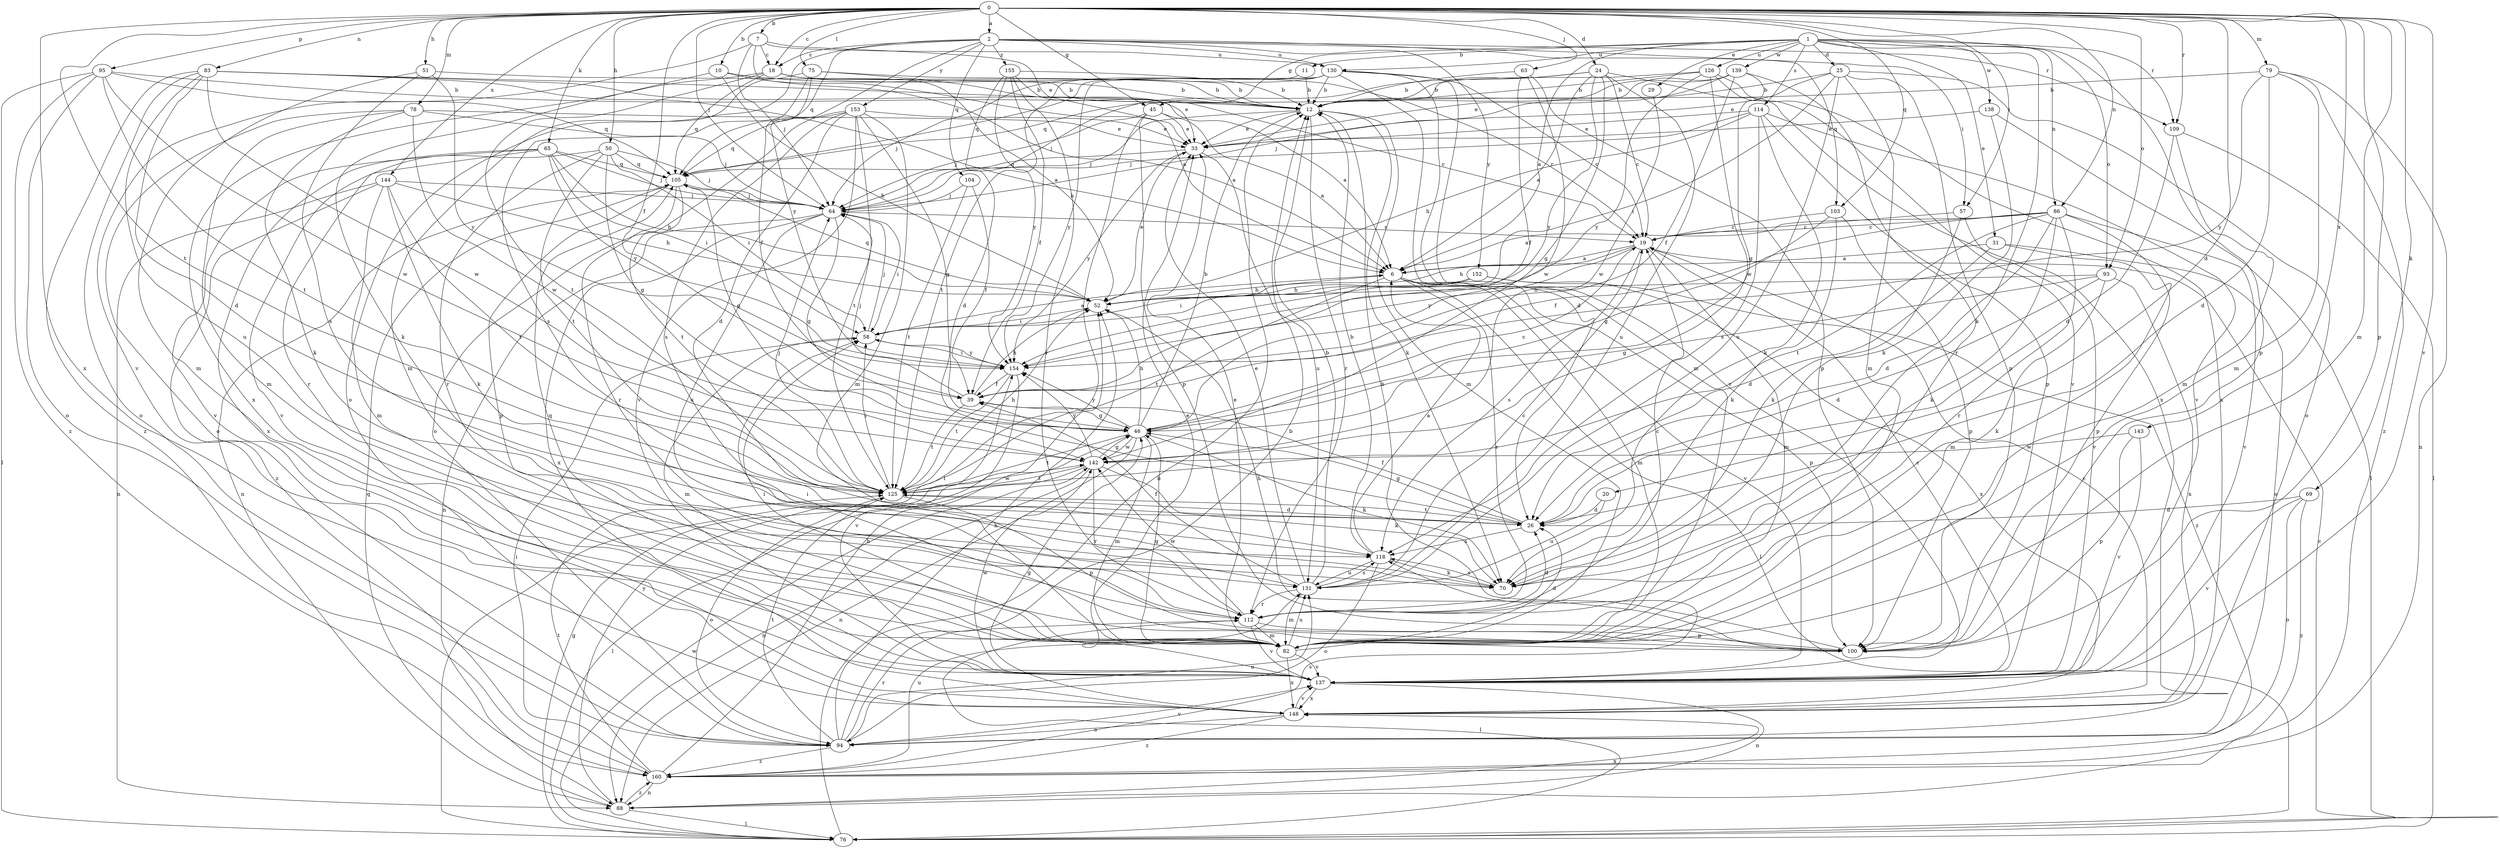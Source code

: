 strict digraph  {
0;
1;
2;
6;
7;
10;
11;
12;
18;
19;
20;
24;
25;
26;
29;
31;
33;
39;
45;
46;
50;
51;
52;
57;
58;
63;
64;
65;
69;
70;
75;
76;
78;
79;
82;
83;
86;
88;
93;
94;
95;
100;
103;
104;
105;
109;
112;
114;
118;
125;
126;
130;
131;
137;
138;
139;
142;
143;
144;
148;
152;
153;
154;
155;
160;
0 -> 2  [label=a];
0 -> 7  [label=b];
0 -> 10  [label=b];
0 -> 18  [label=c];
0 -> 20  [label=d];
0 -> 24  [label=d];
0 -> 39  [label=f];
0 -> 45  [label=g];
0 -> 50  [label=h];
0 -> 51  [label=h];
0 -> 57  [label=i];
0 -> 63  [label=j];
0 -> 64  [label=j];
0 -> 65  [label=k];
0 -> 69  [label=k];
0 -> 75  [label=l];
0 -> 78  [label=m];
0 -> 79  [label=m];
0 -> 82  [label=m];
0 -> 83  [label=n];
0 -> 86  [label=n];
0 -> 93  [label=o];
0 -> 95  [label=p];
0 -> 100  [label=p];
0 -> 103  [label=q];
0 -> 109  [label=r];
0 -> 125  [label=t];
0 -> 137  [label=v];
0 -> 143  [label=x];
0 -> 144  [label=x];
0 -> 148  [label=x];
1 -> 6  [label=a];
1 -> 11  [label=b];
1 -> 25  [label=d];
1 -> 29  [label=e];
1 -> 31  [label=e];
1 -> 45  [label=g];
1 -> 70  [label=k];
1 -> 86  [label=n];
1 -> 93  [label=o];
1 -> 100  [label=p];
1 -> 109  [label=r];
1 -> 114  [label=s];
1 -> 126  [label=u];
1 -> 130  [label=u];
1 -> 138  [label=w];
1 -> 139  [label=w];
2 -> 18  [label=c];
2 -> 57  [label=i];
2 -> 94  [label=o];
2 -> 103  [label=q];
2 -> 104  [label=q];
2 -> 105  [label=q];
2 -> 109  [label=r];
2 -> 130  [label=u];
2 -> 152  [label=y];
2 -> 153  [label=y];
2 -> 154  [label=y];
2 -> 155  [label=z];
6 -> 52  [label=h];
6 -> 76  [label=l];
6 -> 82  [label=m];
6 -> 100  [label=p];
6 -> 112  [label=r];
6 -> 125  [label=t];
6 -> 137  [label=v];
7 -> 6  [label=a];
7 -> 18  [label=c];
7 -> 33  [label=e];
7 -> 64  [label=j];
7 -> 130  [label=u];
7 -> 137  [label=v];
10 -> 6  [label=a];
10 -> 12  [label=b];
10 -> 52  [label=h];
10 -> 70  [label=k];
11 -> 12  [label=b];
11 -> 105  [label=q];
12 -> 33  [label=e];
12 -> 64  [label=j];
12 -> 70  [label=k];
12 -> 82  [label=m];
12 -> 112  [label=r];
18 -> 12  [label=b];
18 -> 19  [label=c];
18 -> 52  [label=h];
18 -> 105  [label=q];
18 -> 125  [label=t];
18 -> 148  [label=x];
19 -> 6  [label=a];
19 -> 52  [label=h];
19 -> 82  [label=m];
19 -> 118  [label=s];
19 -> 154  [label=y];
20 -> 26  [label=d];
20 -> 131  [label=u];
24 -> 6  [label=a];
24 -> 12  [label=b];
24 -> 19  [label=c];
24 -> 46  [label=g];
24 -> 64  [label=j];
24 -> 131  [label=u];
24 -> 148  [label=x];
24 -> 154  [label=y];
25 -> 12  [label=b];
25 -> 33  [label=e];
25 -> 58  [label=i];
25 -> 82  [label=m];
25 -> 94  [label=o];
25 -> 100  [label=p];
25 -> 131  [label=u];
26 -> 39  [label=f];
26 -> 46  [label=g];
26 -> 118  [label=s];
26 -> 125  [label=t];
29 -> 142  [label=w];
31 -> 6  [label=a];
31 -> 26  [label=d];
31 -> 82  [label=m];
31 -> 94  [label=o];
33 -> 105  [label=q];
33 -> 131  [label=u];
33 -> 154  [label=y];
39 -> 46  [label=g];
39 -> 52  [label=h];
39 -> 64  [label=j];
39 -> 125  [label=t];
45 -> 6  [label=a];
45 -> 33  [label=e];
45 -> 64  [label=j];
45 -> 76  [label=l];
45 -> 100  [label=p];
46 -> 12  [label=b];
46 -> 19  [label=c];
46 -> 52  [label=h];
46 -> 70  [label=k];
46 -> 82  [label=m];
46 -> 88  [label=n];
46 -> 105  [label=q];
46 -> 125  [label=t];
46 -> 142  [label=w];
46 -> 154  [label=y];
50 -> 46  [label=g];
50 -> 58  [label=i];
50 -> 64  [label=j];
50 -> 105  [label=q];
50 -> 112  [label=r];
50 -> 125  [label=t];
50 -> 137  [label=v];
51 -> 12  [label=b];
51 -> 82  [label=m];
51 -> 118  [label=s];
51 -> 154  [label=y];
52 -> 33  [label=e];
52 -> 58  [label=i];
52 -> 105  [label=q];
57 -> 19  [label=c];
57 -> 70  [label=k];
57 -> 137  [label=v];
58 -> 6  [label=a];
58 -> 64  [label=j];
58 -> 82  [label=m];
58 -> 154  [label=y];
63 -> 12  [label=b];
63 -> 39  [label=f];
63 -> 100  [label=p];
63 -> 142  [label=w];
64 -> 19  [label=c];
64 -> 46  [label=g];
64 -> 58  [label=i];
64 -> 88  [label=n];
64 -> 131  [label=u];
64 -> 148  [label=x];
65 -> 52  [label=h];
65 -> 58  [label=i];
65 -> 64  [label=j];
65 -> 105  [label=q];
65 -> 112  [label=r];
65 -> 137  [label=v];
65 -> 148  [label=x];
65 -> 154  [label=y];
69 -> 26  [label=d];
69 -> 94  [label=o];
69 -> 137  [label=v];
69 -> 160  [label=z];
70 -> 118  [label=s];
75 -> 6  [label=a];
75 -> 12  [label=b];
75 -> 39  [label=f];
75 -> 82  [label=m];
75 -> 118  [label=s];
76 -> 12  [label=b];
76 -> 19  [label=c];
76 -> 46  [label=g];
76 -> 142  [label=w];
78 -> 33  [label=e];
78 -> 64  [label=j];
78 -> 70  [label=k];
78 -> 82  [label=m];
78 -> 94  [label=o];
78 -> 142  [label=w];
79 -> 12  [label=b];
79 -> 26  [label=d];
79 -> 82  [label=m];
79 -> 88  [label=n];
79 -> 154  [label=y];
79 -> 160  [label=z];
82 -> 26  [label=d];
82 -> 33  [label=e];
82 -> 46  [label=g];
82 -> 58  [label=i];
82 -> 105  [label=q];
82 -> 131  [label=u];
82 -> 137  [label=v];
82 -> 148  [label=x];
83 -> 6  [label=a];
83 -> 12  [label=b];
83 -> 19  [label=c];
83 -> 26  [label=d];
83 -> 94  [label=o];
83 -> 131  [label=u];
83 -> 142  [label=w];
83 -> 160  [label=z];
86 -> 6  [label=a];
86 -> 19  [label=c];
86 -> 26  [label=d];
86 -> 39  [label=f];
86 -> 70  [label=k];
86 -> 100  [label=p];
86 -> 112  [label=r];
86 -> 125  [label=t];
86 -> 137  [label=v];
88 -> 76  [label=l];
88 -> 105  [label=q];
88 -> 148  [label=x];
88 -> 154  [label=y];
88 -> 160  [label=z];
93 -> 26  [label=d];
93 -> 46  [label=g];
93 -> 52  [label=h];
93 -> 70  [label=k];
93 -> 148  [label=x];
94 -> 12  [label=b];
94 -> 52  [label=h];
94 -> 112  [label=r];
94 -> 125  [label=t];
94 -> 131  [label=u];
94 -> 137  [label=v];
94 -> 160  [label=z];
95 -> 12  [label=b];
95 -> 76  [label=l];
95 -> 94  [label=o];
95 -> 105  [label=q];
95 -> 125  [label=t];
95 -> 142  [label=w];
95 -> 160  [label=z];
100 -> 12  [label=b];
100 -> 52  [label=h];
100 -> 58  [label=i];
103 -> 19  [label=c];
103 -> 46  [label=g];
103 -> 70  [label=k];
103 -> 100  [label=p];
104 -> 39  [label=f];
104 -> 64  [label=j];
104 -> 125  [label=t];
105 -> 64  [label=j];
105 -> 88  [label=n];
105 -> 100  [label=p];
105 -> 112  [label=r];
105 -> 125  [label=t];
109 -> 26  [label=d];
109 -> 76  [label=l];
109 -> 82  [label=m];
112 -> 19  [label=c];
112 -> 26  [label=d];
112 -> 76  [label=l];
112 -> 82  [label=m];
112 -> 100  [label=p];
112 -> 137  [label=v];
112 -> 142  [label=w];
114 -> 33  [label=e];
114 -> 52  [label=h];
114 -> 64  [label=j];
114 -> 70  [label=k];
114 -> 100  [label=p];
114 -> 118  [label=s];
114 -> 137  [label=v];
118 -> 6  [label=a];
118 -> 12  [label=b];
118 -> 70  [label=k];
118 -> 94  [label=o];
118 -> 131  [label=u];
125 -> 26  [label=d];
125 -> 52  [label=h];
125 -> 58  [label=i];
125 -> 64  [label=j];
125 -> 94  [label=o];
125 -> 100  [label=p];
125 -> 142  [label=w];
126 -> 12  [label=b];
126 -> 105  [label=q];
126 -> 137  [label=v];
126 -> 142  [label=w];
126 -> 148  [label=x];
126 -> 154  [label=y];
130 -> 12  [label=b];
130 -> 19  [label=c];
130 -> 26  [label=d];
130 -> 64  [label=j];
130 -> 82  [label=m];
130 -> 125  [label=t];
130 -> 137  [label=v];
130 -> 154  [label=y];
131 -> 12  [label=b];
131 -> 19  [label=c];
131 -> 33  [label=e];
131 -> 39  [label=f];
131 -> 82  [label=m];
131 -> 112  [label=r];
131 -> 118  [label=s];
137 -> 19  [label=c];
137 -> 33  [label=e];
137 -> 88  [label=n];
137 -> 142  [label=w];
137 -> 148  [label=x];
138 -> 33  [label=e];
138 -> 70  [label=k];
138 -> 76  [label=l];
139 -> 12  [label=b];
139 -> 33  [label=e];
139 -> 39  [label=f];
139 -> 46  [label=g];
139 -> 64  [label=j];
139 -> 112  [label=r];
142 -> 46  [label=g];
142 -> 70  [label=k];
142 -> 76  [label=l];
142 -> 88  [label=n];
142 -> 112  [label=r];
142 -> 125  [label=t];
142 -> 154  [label=y];
143 -> 100  [label=p];
143 -> 137  [label=v];
143 -> 142  [label=w];
144 -> 52  [label=h];
144 -> 64  [label=j];
144 -> 70  [label=k];
144 -> 82  [label=m];
144 -> 88  [label=n];
144 -> 125  [label=t];
144 -> 160  [label=z];
148 -> 19  [label=c];
148 -> 46  [label=g];
148 -> 94  [label=o];
148 -> 137  [label=v];
148 -> 160  [label=z];
152 -> 52  [label=h];
152 -> 58  [label=i];
152 -> 148  [label=x];
152 -> 160  [label=z];
153 -> 26  [label=d];
153 -> 33  [label=e];
153 -> 46  [label=g];
153 -> 82  [label=m];
153 -> 94  [label=o];
153 -> 105  [label=q];
153 -> 118  [label=s];
153 -> 125  [label=t];
153 -> 137  [label=v];
154 -> 39  [label=f];
154 -> 58  [label=i];
154 -> 125  [label=t];
154 -> 137  [label=v];
155 -> 12  [label=b];
155 -> 26  [label=d];
155 -> 33  [label=e];
155 -> 39  [label=f];
155 -> 112  [label=r];
155 -> 154  [label=y];
160 -> 52  [label=h];
160 -> 58  [label=i];
160 -> 88  [label=n];
160 -> 118  [label=s];
160 -> 125  [label=t];
160 -> 131  [label=u];
}

